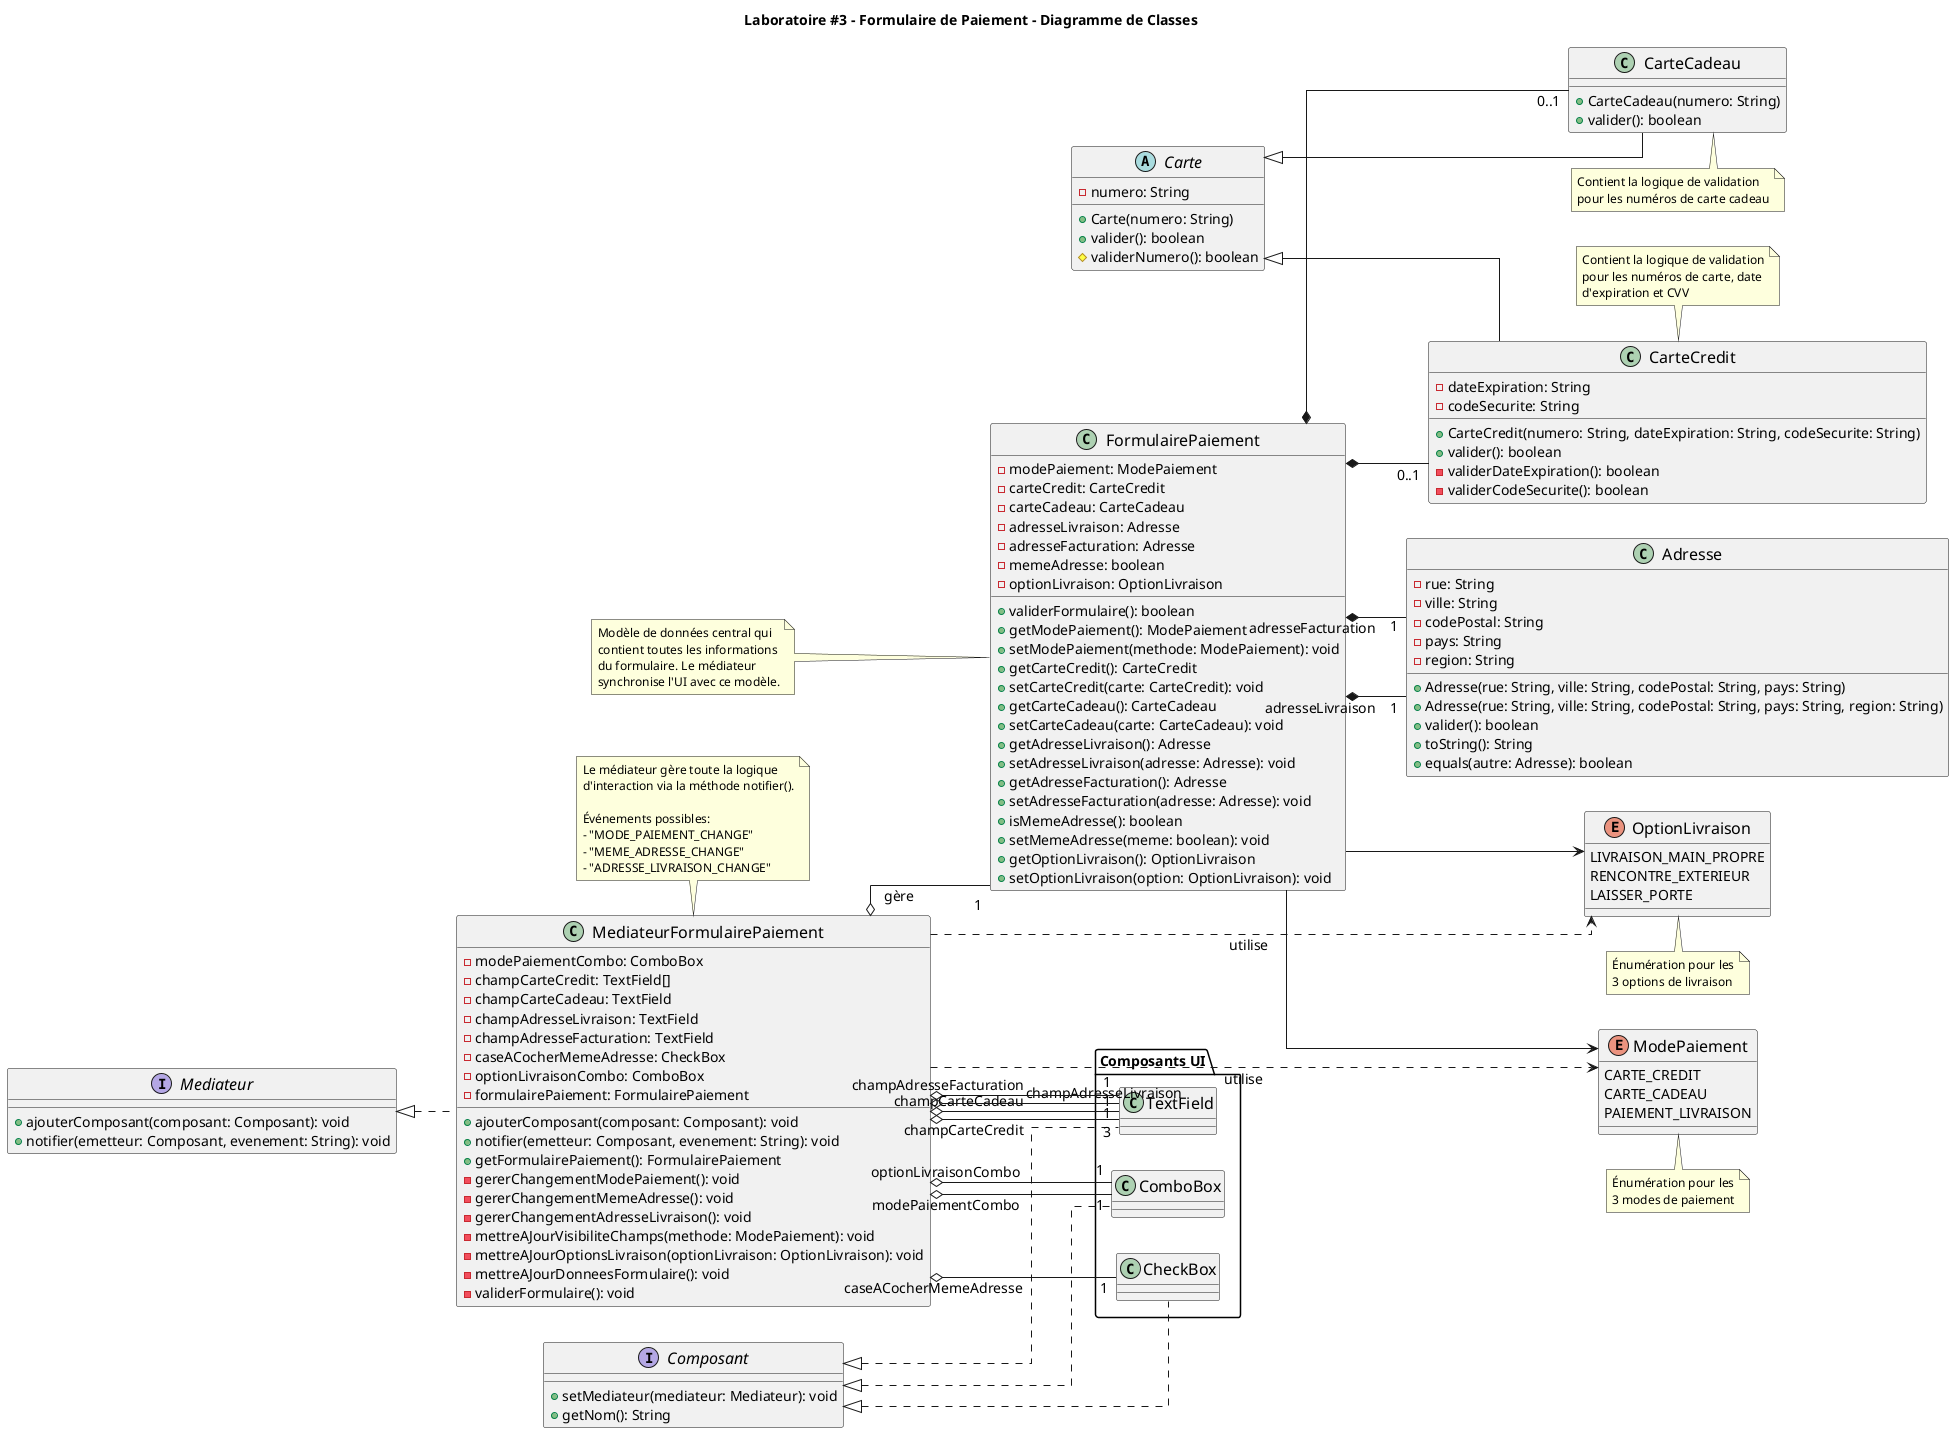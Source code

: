 @startuml FormulairePaiement
' skinparam classAttributeIconSize 0
left to right direction
skinparam linetype ortho
skinparam defaultFontSize 14
skinparam classFontSize 16
skinparam noteFontSize 12

title Laboratoire #3 - Formulaire de Paiement - Diagramme de Classes

' Enums
enum ModePaiement {
    CARTE_CREDIT
    CARTE_CADEAU
    PAIEMENT_LIVRAISON
}

enum OptionLivraison {
    LIVRAISON_MAIN_PROPRE
    RENCONTRE_EXTERIEUR
    LAISSER_PORTE
}

' Classes métier
abstract class Carte {
    - numero: String
    + Carte(numero: String)
    + valider(): boolean
    # validerNumero(): boolean
}

class CarteCredit extends Carte {
    - dateExpiration: String
    - codeSecurite: String
    + CarteCredit(numero: String, dateExpiration: String, codeSecurite: String)
    + valider(): boolean
    - validerDateExpiration(): boolean
    - validerCodeSecurite(): boolean
}

class CarteCadeau extends Carte {
    + CarteCadeau(numero: String)
    + valider(): boolean
}

class Adresse {
    - rue: String
    - ville: String
    - codePostal: String
    - pays: String
    - region: String
    + Adresse(rue: String, ville: String, codePostal: String, pays: String)
    + Adresse(rue: String, ville: String, codePostal: String, pays: String, region: String)
    + valider(): boolean
    + toString(): String
    + equals(autre: Adresse): boolean
}

class FormulairePaiement {
    - modePaiement: ModePaiement
    - carteCredit: CarteCredit
    - carteCadeau: CarteCadeau
    - adresseLivraison: Adresse
    - adresseFacturation: Adresse
    - memeAdresse: boolean
    - optionLivraison: OptionLivraison
    + validerFormulaire(): boolean
    + getModePaiement(): ModePaiement
    + setModePaiement(methode: ModePaiement): void
    + getCarteCredit(): CarteCredit
    + setCarteCredit(carte: CarteCredit): void
    + getCarteCadeau(): CarteCadeau
    + setCarteCadeau(carte: CarteCadeau): void
    + getAdresseLivraison(): Adresse
    + setAdresseLivraison(adresse: Adresse): void
    + getAdresseFacturation(): Adresse
    + setAdresseFacturation(adresse: Adresse): void
    + isMemeAdresse(): boolean
    + setMemeAdresse(meme: boolean): void
    + getOptionLivraison(): OptionLivraison
    + setOptionLivraison(option: OptionLivraison): void
}

' Interface Composant simplifiée
interface Composant {
    + setMediateur(mediateur: Mediateur): void
    + getNom(): String
}

' Interface Mediateur
interface Mediateur {
    + ajouterComposant(composant: Composant): void
    + notifier(emetteur: Composant, evenement: String): void
}

' Classe concrète du Médiateur
class MediateurFormulairePaiement {
    - modePaiementCombo: ComboBox
    - champCarteCredit: TextField[]
    - champCarteCadeau: TextField
    - champAdresseLivraison: TextField
    - champAdresseFacturation: TextField
    - caseACocherMemeAdresse: CheckBox
    - optionLivraisonCombo: ComboBox
    - formulairePaiement: FormulairePaiement

    + ajouterComposant(composant: Composant): void
    + notifier(emetteur: Composant, evenement: String): void
    + getFormulairePaiement(): FormulairePaiement
    - gererChangementModePaiement(): void
    - gererChangementMemeAdresse(): void
    - gererChangementAdresseLivraison(): void
    - mettreAJourVisibiliteChamps(methode: ModePaiement): void
    - mettreAJourOptionsLivraison(optionLivraison: OptionLivraison): void
    - mettreAJourDonneesFormulaire(): void
    - validerFormulaire(): void
}


' Composants JavaFX simplifiés
package "Composants UI" <<Folder>> {
    class ComboBox {}
    class TextField {}
    class CheckBox {}
}

' Relations
Mediateur <|.. MediateurFormulairePaiement
Composant <|.. ComboBox
Composant <|.. TextField
Composant <|.. CheckBox

MediateurFormulairePaiement o-- "1" ComboBox : modePaiementCombo
MediateurFormulairePaiement o-- "3" TextField : champCarteCredit
MediateurFormulairePaiement o-- "1" TextField : champCarteCadeau
MediateurFormulairePaiement o-- "1" TextField : champAdresseLivraison
MediateurFormulairePaiement o-- "1" TextField : champAdresseFacturation
MediateurFormulairePaiement o-- "1" CheckBox : caseACocherMemeAdresse
MediateurFormulairePaiement o-- "1" ComboBox : optionLivraisonCombo

MediateurFormulairePaiement ..> ModePaiement : utilise
MediateurFormulairePaiement ..> OptionLivraison : utilise

MediateurFormulairePaiement o-- "1" FormulairePaiement : gère

FormulairePaiement *-- "0..1" CarteCredit
FormulairePaiement *-- "0..1" CarteCadeau
FormulairePaiement *-- "1" Adresse : adresseLivraison
FormulairePaiement *-- "1" Adresse : adresseFacturation
FormulairePaiement --> ModePaiement
FormulairePaiement --> OptionLivraison

note top of MediateurFormulairePaiement
    Le médiateur gère toute la logique
    d'interaction via la méthode notifier().

    Événements possibles:
    - "MODE_PAIEMENT_CHANGE"
    - "MEME_ADRESSE_CHANGE"
    - "ADRESSE_LIVRAISON_CHANGE"
end note

note bottom of ModePaiement
    Énumération pour les
    3 modes de paiement
end note

note top of CarteCredit
    Contient la logique de validation
    pour les numéros de carte, date
    d'expiration et CVV
end note

note bottom of CarteCadeau
    Contient la logique de validation
    pour les numéros de carte cadeau
end note

note left of FormulairePaiement
    Modèle de données central qui
    contient toutes les informations
    du formulaire. Le médiateur
    synchronise l'UI avec ce modèle.
end note

note bottom of OptionLivraison
    Énumération pour les
    3 options de livraison
end note

@enduml
